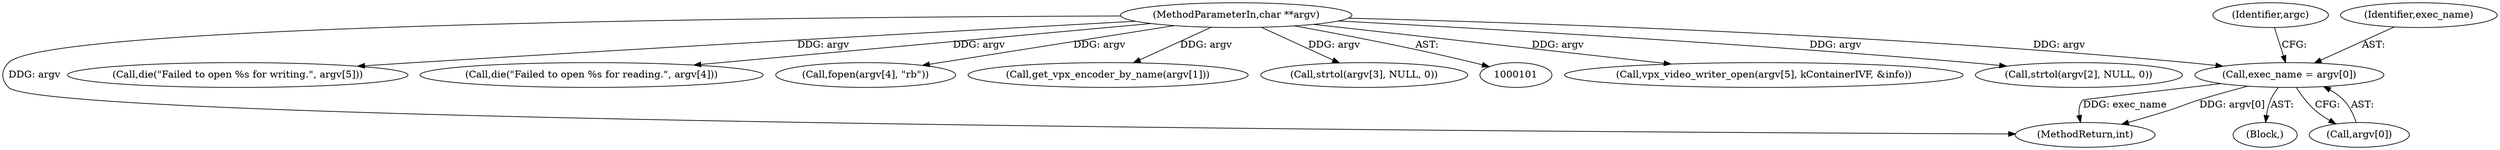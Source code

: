 digraph "0_Android_5a9753fca56f0eeb9f61e342b2fccffc364f9426_7@array" {
"1000142" [label="(Call,exec_name = argv[0])"];
"1000103" [label="(MethodParameterIn,char **argv)"];
"1000337" [label="(Call,vpx_video_writer_open(argv[5], kContainerIVF, &info))"];
"1000175" [label="(Call,strtol(argv[2], NULL, 0))"];
"1000149" [label="(Identifier,argc)"];
"1000460" [label="(MethodReturn,int)"];
"1000142" [label="(Call,exec_name = argv[0])"];
"1000104" [label="(Block,)"];
"1000143" [label="(Identifier,exec_name)"];
"1000103" [label="(MethodParameterIn,char **argv)"];
"1000347" [label="(Call,die(\"Failed to open %s for writing.\", argv[5]))"];
"1000361" [label="(Call,die(\"Failed to open %s for reading.\", argv[4]))"];
"1000356" [label="(Call,fopen(argv[4], \"rb\"))"];
"1000155" [label="(Call,get_vpx_encoder_by_name(argv[1]))"];
"1000185" [label="(Call,strtol(argv[3], NULL, 0))"];
"1000144" [label="(Call,argv[0])"];
"1000142" -> "1000104"  [label="AST: "];
"1000142" -> "1000144"  [label="CFG: "];
"1000143" -> "1000142"  [label="AST: "];
"1000144" -> "1000142"  [label="AST: "];
"1000149" -> "1000142"  [label="CFG: "];
"1000142" -> "1000460"  [label="DDG: argv[0]"];
"1000142" -> "1000460"  [label="DDG: exec_name"];
"1000103" -> "1000142"  [label="DDG: argv"];
"1000103" -> "1000101"  [label="AST: "];
"1000103" -> "1000460"  [label="DDG: argv"];
"1000103" -> "1000155"  [label="DDG: argv"];
"1000103" -> "1000175"  [label="DDG: argv"];
"1000103" -> "1000185"  [label="DDG: argv"];
"1000103" -> "1000337"  [label="DDG: argv"];
"1000103" -> "1000347"  [label="DDG: argv"];
"1000103" -> "1000356"  [label="DDG: argv"];
"1000103" -> "1000361"  [label="DDG: argv"];
}

